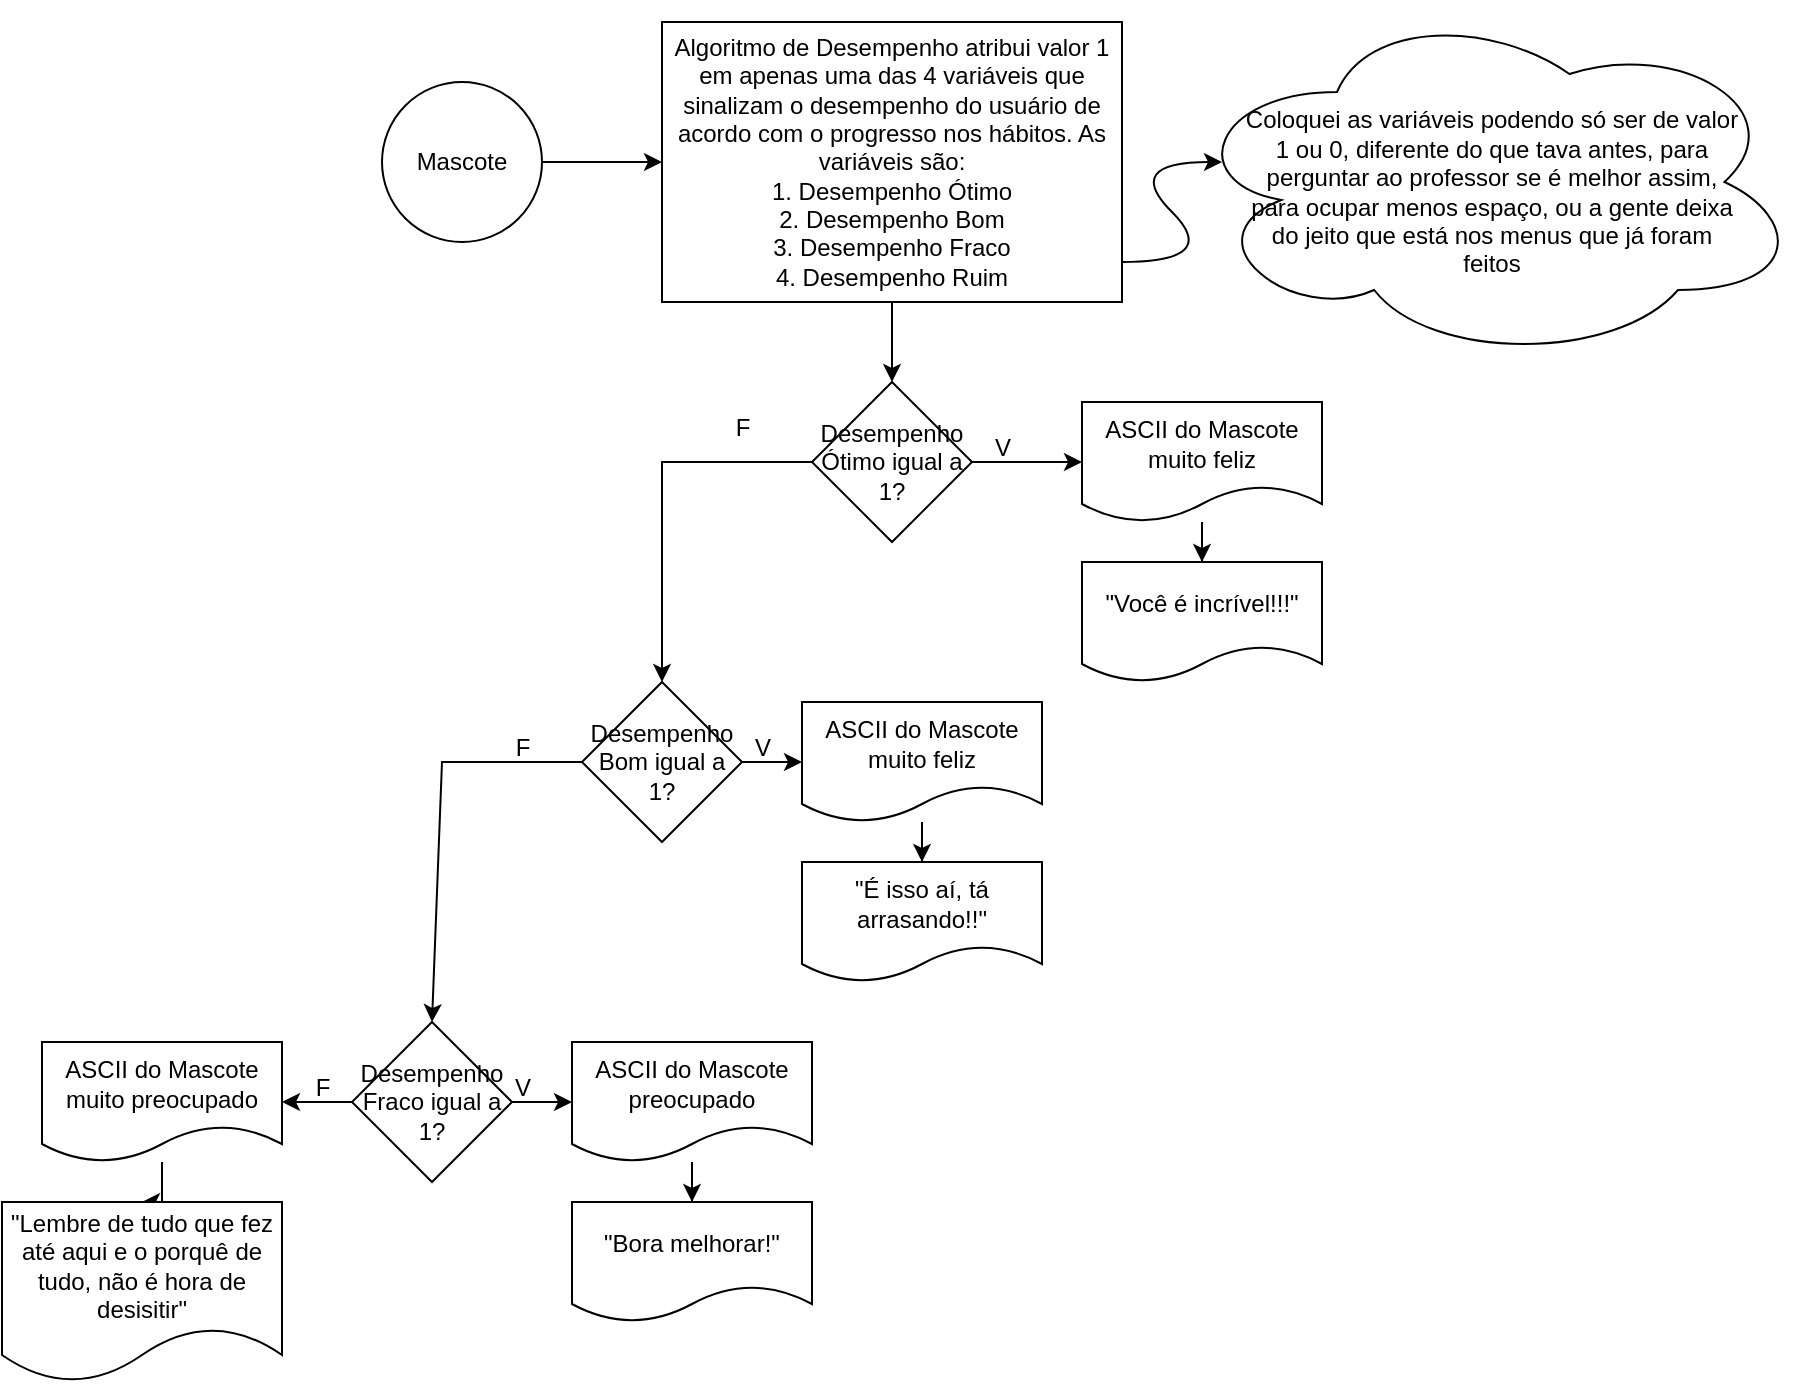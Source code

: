 <mxfile version="27.0.4">
  <diagram name="Página-1" id="tM3ftosBq5wTvWjN4mbQ">
    <mxGraphModel dx="1074" dy="608" grid="1" gridSize="10" guides="1" tooltips="1" connect="1" arrows="1" fold="1" page="1" pageScale="1" pageWidth="1169" pageHeight="827" math="0" shadow="0">
      <root>
        <mxCell id="0" />
        <mxCell id="1" parent="0" />
        <mxCell id="xj_4vrmqcOP7FG4T2v6e-41" value="" style="ellipse;shape=cloud;whiteSpace=wrap;html=1;" parent="1" vertex="1">
          <mxGeometry x="810" y="20" width="310" height="180" as="geometry" />
        </mxCell>
        <mxCell id="xj_4vrmqcOP7FG4T2v6e-6" value="" style="edgeStyle=orthogonalEdgeStyle;rounded=0;orthogonalLoop=1;jettySize=auto;html=1;" parent="1" source="7ZSRkaOjpOQk4Y71W81P-1" target="xj_4vrmqcOP7FG4T2v6e-5" edge="1">
          <mxGeometry relative="1" as="geometry" />
        </mxCell>
        <mxCell id="7ZSRkaOjpOQk4Y71W81P-1" value="&lt;font style=&quot;font-size: 12px;&quot;&gt;Mascote&lt;/font&gt;" style="ellipse;whiteSpace=wrap;html=1;" parent="1" vertex="1">
          <mxGeometry x="410" y="60" width="80" height="80" as="geometry" />
        </mxCell>
        <mxCell id="xj_4vrmqcOP7FG4T2v6e-10" value="" style="edgeStyle=orthogonalEdgeStyle;rounded=0;orthogonalLoop=1;jettySize=auto;html=1;" parent="1" source="xj_4vrmqcOP7FG4T2v6e-3" target="xj_4vrmqcOP7FG4T2v6e-9" edge="1">
          <mxGeometry relative="1" as="geometry" />
        </mxCell>
        <mxCell id="xj_4vrmqcOP7FG4T2v6e-3" value="Desempenho Ótimo igual a 1?" style="rhombus;whiteSpace=wrap;html=1;" parent="1" vertex="1">
          <mxGeometry x="625" y="210" width="80" height="80" as="geometry" />
        </mxCell>
        <mxCell id="xj_4vrmqcOP7FG4T2v6e-7" value="" style="edgeStyle=orthogonalEdgeStyle;rounded=0;orthogonalLoop=1;jettySize=auto;html=1;" parent="1" source="xj_4vrmqcOP7FG4T2v6e-5" target="xj_4vrmqcOP7FG4T2v6e-3" edge="1">
          <mxGeometry relative="1" as="geometry" />
        </mxCell>
        <mxCell id="xj_4vrmqcOP7FG4T2v6e-5" value="Algoritmo de Desempenho atribui valor 1 em apenas uma das 4 variáveis que sinalizam o desempenho do usuário de acordo com o progresso nos hábitos. As variáveis são:&lt;div&gt;1. Desempenho Ótimo&lt;/div&gt;&lt;div&gt;&lt;span style=&quot;background-color: transparent; color: light-dark(rgb(0, 0, 0), rgb(255, 255, 255));&quot;&gt;2. Desempenho Bom&lt;/span&gt;&lt;/div&gt;&lt;div&gt;3. Desempenho Fraco&lt;/div&gt;&lt;div&gt;4. Desempenho Ruim&lt;/div&gt;" style="rounded=0;whiteSpace=wrap;html=1;" parent="1" vertex="1">
          <mxGeometry x="550" y="30" width="230" height="140" as="geometry" />
        </mxCell>
        <mxCell id="xj_4vrmqcOP7FG4T2v6e-31" value="" style="edgeStyle=orthogonalEdgeStyle;rounded=0;orthogonalLoop=1;jettySize=auto;html=1;" parent="1" source="xj_4vrmqcOP7FG4T2v6e-8" target="xj_4vrmqcOP7FG4T2v6e-14" edge="1">
          <mxGeometry relative="1" as="geometry" />
        </mxCell>
        <mxCell id="xj_4vrmqcOP7FG4T2v6e-8" value="Desempenho Bom igual a 1?" style="rhombus;whiteSpace=wrap;html=1;" parent="1" vertex="1">
          <mxGeometry x="510" y="360" width="80" height="80" as="geometry" />
        </mxCell>
        <mxCell id="xj_4vrmqcOP7FG4T2v6e-12" value="" style="edgeStyle=orthogonalEdgeStyle;rounded=0;orthogonalLoop=1;jettySize=auto;html=1;" parent="1" source="xj_4vrmqcOP7FG4T2v6e-9" target="xj_4vrmqcOP7FG4T2v6e-11" edge="1">
          <mxGeometry relative="1" as="geometry" />
        </mxCell>
        <mxCell id="xj_4vrmqcOP7FG4T2v6e-9" value="ASCII do Mascote muito feliz" style="shape=document;whiteSpace=wrap;html=1;boundedLbl=1;" parent="1" vertex="1">
          <mxGeometry x="760" y="220" width="120" height="60" as="geometry" />
        </mxCell>
        <mxCell id="xj_4vrmqcOP7FG4T2v6e-11" value="&quot;Você é incrível!!!&quot;" style="shape=document;whiteSpace=wrap;html=1;boundedLbl=1;" parent="1" vertex="1">
          <mxGeometry x="760" y="300" width="120" height="60" as="geometry" />
        </mxCell>
        <mxCell id="xj_4vrmqcOP7FG4T2v6e-13" value="" style="edgeStyle=orthogonalEdgeStyle;rounded=0;orthogonalLoop=1;jettySize=auto;html=1;" parent="1" source="xj_4vrmqcOP7FG4T2v6e-14" target="xj_4vrmqcOP7FG4T2v6e-15" edge="1">
          <mxGeometry relative="1" as="geometry" />
        </mxCell>
        <mxCell id="xj_4vrmqcOP7FG4T2v6e-14" value="ASCII do Mascote muito feliz" style="shape=document;whiteSpace=wrap;html=1;boundedLbl=1;" parent="1" vertex="1">
          <mxGeometry x="620" y="370" width="120" height="60" as="geometry" />
        </mxCell>
        <mxCell id="xj_4vrmqcOP7FG4T2v6e-15" value="&quot;É isso aí, tá arrasando!!&quot;" style="shape=document;whiteSpace=wrap;html=1;boundedLbl=1;" parent="1" vertex="1">
          <mxGeometry x="620" y="450" width="120" height="60" as="geometry" />
        </mxCell>
        <mxCell id="xj_4vrmqcOP7FG4T2v6e-29" value="" style="edgeStyle=orthogonalEdgeStyle;rounded=0;orthogonalLoop=1;jettySize=auto;html=1;" parent="1" source="xj_4vrmqcOP7FG4T2v6e-16" target="xj_4vrmqcOP7FG4T2v6e-18" edge="1">
          <mxGeometry relative="1" as="geometry" />
        </mxCell>
        <mxCell id="xj_4vrmqcOP7FG4T2v6e-30" value="" style="edgeStyle=orthogonalEdgeStyle;rounded=0;orthogonalLoop=1;jettySize=auto;html=1;" parent="1" source="xj_4vrmqcOP7FG4T2v6e-16" target="xj_4vrmqcOP7FG4T2v6e-22" edge="1">
          <mxGeometry relative="1" as="geometry" />
        </mxCell>
        <mxCell id="xj_4vrmqcOP7FG4T2v6e-16" value="Desempenho Fraco igual a 1?" style="rhombus;whiteSpace=wrap;html=1;" parent="1" vertex="1">
          <mxGeometry x="395" y="530" width="80" height="80" as="geometry" />
        </mxCell>
        <mxCell id="xj_4vrmqcOP7FG4T2v6e-17" value="" style="edgeStyle=orthogonalEdgeStyle;rounded=0;orthogonalLoop=1;jettySize=auto;html=1;" parent="1" source="xj_4vrmqcOP7FG4T2v6e-18" target="xj_4vrmqcOP7FG4T2v6e-19" edge="1">
          <mxGeometry relative="1" as="geometry" />
        </mxCell>
        <mxCell id="xj_4vrmqcOP7FG4T2v6e-18" value="ASCII do Mascote preocupado" style="shape=document;whiteSpace=wrap;html=1;boundedLbl=1;" parent="1" vertex="1">
          <mxGeometry x="505" y="540" width="120" height="60" as="geometry" />
        </mxCell>
        <mxCell id="xj_4vrmqcOP7FG4T2v6e-19" value="&quot;Bora melhorar!&quot;" style="shape=document;whiteSpace=wrap;html=1;boundedLbl=1;" parent="1" vertex="1">
          <mxGeometry x="505" y="620" width="120" height="60" as="geometry" />
        </mxCell>
        <mxCell id="xj_4vrmqcOP7FG4T2v6e-21" value="" style="edgeStyle=orthogonalEdgeStyle;rounded=0;orthogonalLoop=1;jettySize=auto;html=1;" parent="1" source="xj_4vrmqcOP7FG4T2v6e-22" target="xj_4vrmqcOP7FG4T2v6e-23" edge="1">
          <mxGeometry relative="1" as="geometry" />
        </mxCell>
        <mxCell id="xj_4vrmqcOP7FG4T2v6e-22" value="ASCII do Mascote muito preocupado" style="shape=document;whiteSpace=wrap;html=1;boundedLbl=1;" parent="1" vertex="1">
          <mxGeometry x="240" y="540" width="120" height="60" as="geometry" />
        </mxCell>
        <mxCell id="xj_4vrmqcOP7FG4T2v6e-23" value="&quot;Lembre de tudo que fez até aqui e o porquê de tudo, não é hora de desisitir&quot;" style="shape=document;whiteSpace=wrap;html=1;boundedLbl=1;" parent="1" vertex="1">
          <mxGeometry x="220" y="620" width="140" height="90" as="geometry" />
        </mxCell>
        <mxCell id="xj_4vrmqcOP7FG4T2v6e-24" value="" style="endArrow=classic;html=1;rounded=0;entryX=0.5;entryY=0;entryDx=0;entryDy=0;exitX=0;exitY=0.5;exitDx=0;exitDy=0;" parent="1" source="xj_4vrmqcOP7FG4T2v6e-3" target="xj_4vrmqcOP7FG4T2v6e-8" edge="1">
          <mxGeometry width="50" height="50" relative="1" as="geometry">
            <mxPoint x="460" y="410" as="sourcePoint" />
            <mxPoint x="510" y="360" as="targetPoint" />
            <Array as="points">
              <mxPoint x="550" y="250" />
            </Array>
          </mxGeometry>
        </mxCell>
        <mxCell id="xj_4vrmqcOP7FG4T2v6e-27" value="" style="endArrow=classic;html=1;rounded=0;exitX=0;exitY=0.5;exitDx=0;exitDy=0;entryX=0.5;entryY=0;entryDx=0;entryDy=0;" parent="1" source="xj_4vrmqcOP7FG4T2v6e-8" target="xj_4vrmqcOP7FG4T2v6e-16" edge="1">
          <mxGeometry width="50" height="50" relative="1" as="geometry">
            <mxPoint x="460" y="410" as="sourcePoint" />
            <mxPoint x="510" y="360" as="targetPoint" />
            <Array as="points">
              <mxPoint x="440" y="400" />
            </Array>
          </mxGeometry>
        </mxCell>
        <mxCell id="xj_4vrmqcOP7FG4T2v6e-32" value="V" style="text;html=1;align=center;verticalAlign=middle;resizable=0;points=[];autosize=1;strokeColor=none;fillColor=none;" parent="1" vertex="1">
          <mxGeometry x="705" y="228" width="30" height="30" as="geometry" />
        </mxCell>
        <mxCell id="xj_4vrmqcOP7FG4T2v6e-33" value="F" style="text;html=1;align=center;verticalAlign=middle;resizable=0;points=[];autosize=1;strokeColor=none;fillColor=none;" parent="1" vertex="1">
          <mxGeometry x="575" y="218" width="30" height="30" as="geometry" />
        </mxCell>
        <mxCell id="xj_4vrmqcOP7FG4T2v6e-34" value="F" style="text;html=1;align=center;verticalAlign=middle;resizable=0;points=[];autosize=1;strokeColor=none;fillColor=none;" parent="1" vertex="1">
          <mxGeometry x="465" y="378" width="30" height="30" as="geometry" />
        </mxCell>
        <mxCell id="xj_4vrmqcOP7FG4T2v6e-35" value="V" style="text;html=1;align=center;verticalAlign=middle;resizable=0;points=[];autosize=1;strokeColor=none;fillColor=none;" parent="1" vertex="1">
          <mxGeometry x="585" y="378" width="30" height="30" as="geometry" />
        </mxCell>
        <mxCell id="xj_4vrmqcOP7FG4T2v6e-36" value="F" style="text;html=1;align=center;verticalAlign=middle;resizable=0;points=[];autosize=1;strokeColor=none;fillColor=none;" parent="1" vertex="1">
          <mxGeometry x="365" y="548" width="30" height="30" as="geometry" />
        </mxCell>
        <mxCell id="xj_4vrmqcOP7FG4T2v6e-38" value="V" style="text;html=1;align=center;verticalAlign=middle;resizable=0;points=[];autosize=1;strokeColor=none;fillColor=none;" parent="1" vertex="1">
          <mxGeometry x="465" y="548" width="30" height="30" as="geometry" />
        </mxCell>
        <mxCell id="xj_4vrmqcOP7FG4T2v6e-39" value="Coloquei as variáveis podendo só ser de valor 1 ou 0, diferente do que tava antes, para perguntar ao professor se é melhor assim, para ocupar menos espaço, ou a gente deixa do jeito que está nos menus que já foram feitos" style="text;html=1;align=center;verticalAlign=middle;whiteSpace=wrap;rounded=0;" parent="1" vertex="1">
          <mxGeometry x="840" y="70" width="250" height="90" as="geometry" />
        </mxCell>
        <mxCell id="xj_4vrmqcOP7FG4T2v6e-40" value="" style="curved=1;endArrow=classic;html=1;rounded=0;" parent="1" edge="1">
          <mxGeometry width="50" height="50" relative="1" as="geometry">
            <mxPoint x="780" y="150" as="sourcePoint" />
            <mxPoint x="830" y="100" as="targetPoint" />
            <Array as="points">
              <mxPoint x="830" y="150" />
              <mxPoint x="780" y="100" />
            </Array>
          </mxGeometry>
        </mxCell>
      </root>
    </mxGraphModel>
  </diagram>
</mxfile>
